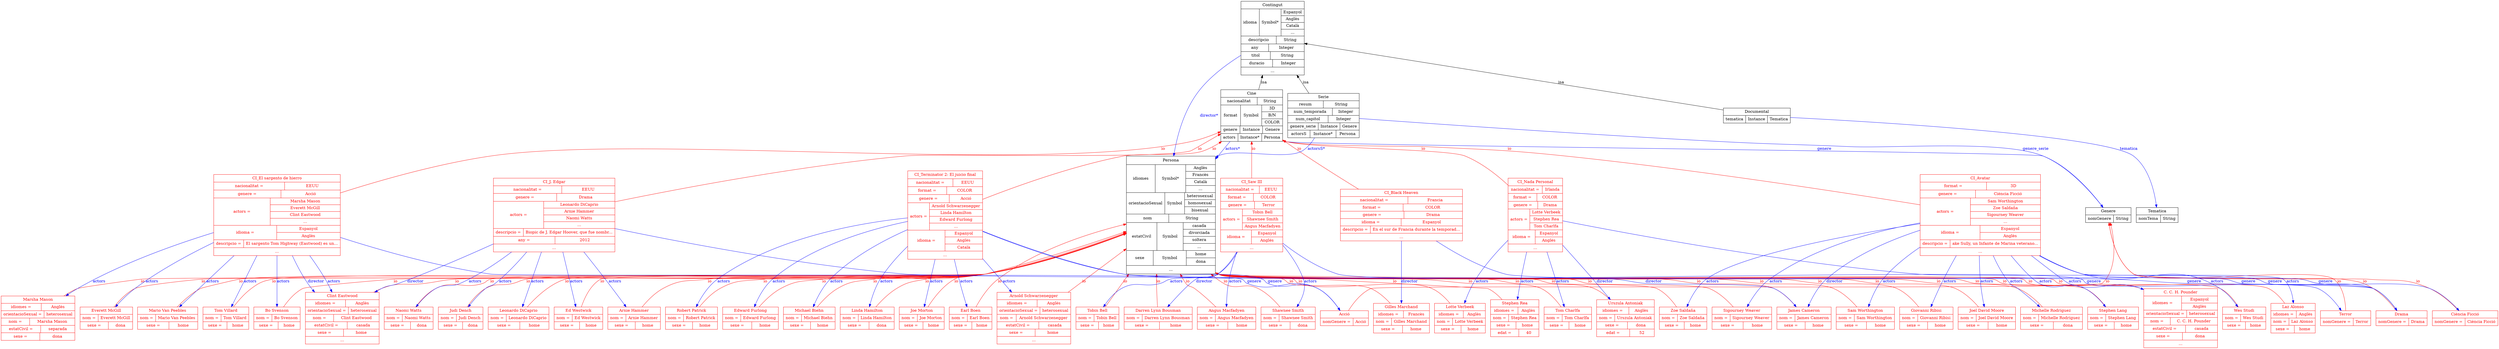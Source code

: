 digraph TVornoTV {
	node [label="\N"];
	graph [bb="0,0,8560,1236"];
	Persona [label="{Persona|{idiomes|Symbol*|{Anglès|Francès|Català|...}}|{orientacioSexual|Symbol|{heterosexual|homosexual|bisexual}}|{nom|String\
}|{estatCivil|Symbol|{casada|divorciada|soltera|...}}|{sexe|Symbol|{home|dona}}|{...}}", shape=record, color="0.0,0.0,0.0", fontcolor="0.0,0.0,0.0", pos="4004,473", rects="3851.5,655,4156.5,681 3851.5,551,3950.5,655 3950.5,551,4055.5,655 4055.5,629,4156.5,655 4055.5,603,4156.5,629 4055.5,577,4156.5,\
603 4055.5,551,4156.5,577 3851.5,473,3982.5,551 3982.5,473,4049.5,551 4049.5,525,4156.5,551 4049.5,499,4156.5,525 4049.5,473,4156.5\
,499 3851.5,447,3997.5,473 3997.5,447,4156.5,473 3851.5,343,3955.5,447 3955.5,343,4046.5,447 4046.5,421,4156.5,447 4046.5,395\
,4156.5,421 4046.5,369,4156.5,395 4046.5,343,4156.5,369 3851.5,291,3943.5,343 3943.5,291,4055.5,343 4055.5,317,4156.5,343 4055.5\
,291,4156.5,317 3851.5,265,4156.5,291", width="4.2222", height="5.7917"];
	TVornoTV_Class39 [label="{Michelle Rodríguez|{nom =|{Michelle Rodríguez}}|{sexe =|{dona}}}", shape=record, color="0.0,1.0,1.0", fontcolor="0.0,1.0,1.0", pos="7030,105", rects="6925.5,118,7134.5,144 6925.5,92,6988.5,118 6988.5,92,7134.5,118 6925.5,66,7036.5,92 7036.5,66,7134.5,92", width="2.8889", height="1.0972"];
	TVornoTV_Class38 [label="{Stephen Lang|{nom =|{Stephen Lang}}|{sexe =|{home}}}", shape=record, color="0.0,1.0,1.0", fontcolor="0.0,1.0,1.0", pos="7240,105", rects="7152,118,7328,144 7152,92,7215,118 7215,92,7328,118 7152,66,7244,92 7244,66,7328,92", width="2.4444", height="1.0972"];
	Cine [label="{Cine|{nacionalitat|String}|{format|Symbol|{3D|B/N|COLOR}}|{genere|Instance|{Genere}}|{actors|Instance*|{Persona}}}", shape=record, color="0.0,0.0,0.0", fontcolor="0.0,0.0,0.0", pos="4280,828", rects="4173.5,893,4386.5,919 4173.5,867,4299.5,893 4299.5,867,4386.5,893 4173.5,789,4241.5,867 4241.5,789,4314.5,867 4314.5,841,4386.5,\
867 4314.5,815,4386.5,841 4314.5,789,4386.5,815 4173.5,763,4239.5,789 4239.5,763,4316.5,789 4316.5,763,4386.5,789 4173.5,737,4232.5\
,763 4232.5,737,4315.5,763 4315.5,737,4386.5,763", width="2.9444", height="2.5417"];
	Contingut [label="{Contingut|{idioma|Symbol*|{Espanyol|Anglès|Català|...}}|{descripcio|String}|{any|Integer}|{titol|String}|{duracio|Integer}|{...\
}}", shape=record, color="0.0,0.0,0.0", fontcolor="0.0,0.0,0.0", pos="4403,1105", rects="4296,1209,4510,1235 4296,1105,4358,1209 4358,1105,4432,1209 4432,1183,4510,1209 4432,1157,4510,1183 4432,1131,4510,1157 4432,1105\
,4510,1131 4296,1079,4415,1105 4415,1079,4510,1105 4296,1053,4390,1079 4390,1053,4510,1079 4296,1027,4395,1053 4395,1027,4510,1053\
 4296,1001,4403,1027 4403,1001,4510,1027 4296,975,4510,1001", width="2.9722", height="3.625"];
	Genere [label="{Genere|{nomGenere|String}}", shape=record, color="0.0,0.0,0.0", fontcolor="0.0,0.0,0.0", pos="7160,473", rects="7081.5,473,7238.5,499 7081.5,447,7179.5,473 7179.5,447,7238.5,473", width="2.1667", height="0.73611"];
	Serie [label="{Serie|{resum|String}|{num_temporada|Integer}|{num_capitol|Integer}|{genere_serie|Instance|{Genere}}|{actorsS|Instance*|{Persona\
}}}", shape=record, color="0.0,0.0,0.0", fontcolor="0.0,0.0,0.0", pos="4528,828", rects="4404,880,4652,906 4404,854,4528,880 4528,854,4652,880 4404,828,4559,854 4559,828,4652,854 4404,802,4544,828 4544,802,4652,828 4404\
,776,4509,802 4509,776,4584,802 4584,776,4652,802 4404,750,4480,776 4480,750,4572,776 4572,750,4652,776", width="3.4444", height="2.1806"];
	TVornoTV_Class36 [label="{Zoe Saldaña|{nom =|{Zoe Saldaña}}|{sexe =|{home}}}", shape=record, color="0.0,1.0,1.0", fontcolor="0.0,1.0,1.0", pos="5764,105", rects="5681.5,118,5846.5,144 5681.5,92,5744.5,118 5744.5,92,5846.5,118 5681.5,66,5768.5,92 5768.5,66,5846.5,92", width="2.2778", height="1.0972"];
	TVornoTV_Class37 [label="{Sigourney Weaver|{nom =|{Sigourney Weaver}}|{sexe =|{home}}}", shape=record, color="0.0,1.0,1.0", fontcolor="0.0,1.0,1.0", pos="5967,105", rects="5863.5,118,6070.5,144 5863.5,92,5926.5,118 5926.5,92,6070.5,118 5863.5,66,5971.5,92 5971.5,66,6070.5,92", width="2.8611", height="1.0972"];
	TVornoTV_Class35 [label="{Sam Worthington|{nom =|{Sam Worthington}}|{sexe =|{home}}}", shape=record, color="0.0,1.0,1.0", fontcolor="0.0,1.0,1.0", pos="6393,105", rects="6292,118,6494,144 6292,92,6355,118 6355,92,6494,118 6292,66,6397,92 6397,66,6494,92", width="2.8056", height="1.0972"];
	TVornoTV_Class32 [label="{CI_Avatar|{format =|{3D}}|{genere =|{Ciència Ficció}}|{actors =|{Sam Worthington|Zoe Saldaña|Sigourney Weaver|...}}|{idioma \
=|{Espanyol|Anglès}}|{descripcio =|{ake Sully, un Infante de Marina veterano...}}|{...}}", shape=record, color="0.0,1.0,1.0", fontcolor="0.0,1.0,1.0", pos="6716,473", rects="6509.5,590,6922.5,616 6509.5,564,6736.5,590 6736.5,564,6922.5,590 6509.5,538,6702.5,564 6702.5,538,6922.5,564 6509.5,434,6681.5,\
538 6681.5,512,6922.5,538 6681.5,486,6922.5,512 6681.5,460,6922.5,486 6681.5,434,6922.5,460 6509.5,382,6715.5,434 6715.5,408,6922.5\
,434 6715.5,382,6922.5,408 6509.5,356,6609.5,382 6609.5,356,6922.5,382 6509.5,330,6922.5,356", width="5.7222", height="3.9861"];
	TVornoTV_Class33 [label="{Ciència Ficció|{nomGenere =|{Ciència Ficció}}}", shape=record, color="0.0,1.0,1.0", fontcolor="0.0,1.0,1.0", pos="8450,105", rects="8339.5,105,8560.5,131 8339.5,79,8453.5,105 8453.5,79,8560.5,105", width="3.0556", height="0.73611"];
	TVornoTV_Class40 [label="{Giovanni Ribisi|{nom =|{Giovanni Ribisi}}|{sexe =|{home}}}", shape=record, color="0.0,1.0,1.0", fontcolor="0.0,1.0,1.0", pos="6603,105", rects="6512,118,6694,144 6512,92,6575,118 6575,92,6694,118 6512,66,6607,92 6607,66,6694,92", width="2.5278", height="1.0972"];
	TVornoTV_Class41 [label="{Joel David Moore|{nom =|{Joel David Moore}}|{sexe =|{home}}}", shape=record, color="0.0,1.0,1.0", fontcolor="0.0,1.0,1.0", pos="6810,105", rects="6712,118,6908,144 6712,92,6775,118 6775,92,6908,118 6712,66,6814,92 6814,66,6908,92", width="2.7222", height="1.0972"];
	TVornoTV_Class42 [label="{C. C. H. Pounder|{idiomes =|{Espanyol|Anglès}}|{orientacioSexual =|{heterosexual}}|{nom =|{C. C. H. Pounder}}|{estatCivil =|{casada\
}}|{sexe =|{dona}}|{...}}", shape=record, color="0.0,1.0,1.0", fontcolor="0.0,1.0,1.0", pos="7473,105", rects="7345.5,183,7600.5,209 7345.5,131,7476.5,183 7476.5,157,7600.5,183 7476.5,131,7600.5,157 7345.5,105,7493.5,131 7493.5,105,7600.5,\
131 7345.5,79,7438.5,105 7438.5,79,7600.5,105 7345.5,53,7490.5,79 7490.5,53,7600.5,79 7345.5,27,7479.5,53 7479.5,27,7600.5,53 7345.5\
,1,7600.5,27", width="3.5278", height="2.9028"];
	TVornoTV_Class43 [label="{Wes Studi|{nom =|{Wes Studi}}|{sexe =|{home}}}", shape=record, color="0.0,1.0,1.0", fontcolor="0.0,1.0,1.0", pos="7692,105", rects="7617.5,118,7766.5,144 7617.5,92,7680.5,118 7680.5,92,7766.5,118 7617.5,66,7696.5,92 7696.5,66,7766.5,92", width="2.0556", height="1.0972"];
	TVornoTV_Class44 [label="{Laz Alonso|{idiomes =|{Anglès}}|{nom =|{Laz Alonso}}|{sexe =|{home}}}", shape=record, color="0.0,1.0,1.0", fontcolor="0.0,1.0,1.0", pos="7861,105", rects="7783.5,131,7938.5,157 7783.5,105,7872.5,131 7872.5,105,7938.5,131 7783.5,79,7846.5,105 7846.5,79,7938.5,105 7783.5,53,7865.5,79 \
7865.5,53,7938.5,79", width="2.1389", height="1.4583"];
	TVornoTV_Class18 [label="{James Cameron|{nom =|{James Cameron}}|{sexe =|{home}}}", shape=record, color="0.0,1.0,1.0", fontcolor="0.0,1.0,1.0", pos="6181,105", rects="6087.5,118,6274.5,144 6087.5,92,6150.5,118 6150.5,92,6274.5,118 6087.5,66,6185.5,92 6185.5,66,6274.5,92", width="2.5833", height="1.0972"];
	TVornoTV_Class30 [label="{Shawnee Smith|{nom =|{Shawnee Smith}}|{sexe =|{dona}}}", shape=record, color="0.0,1.0,1.0", fontcolor="0.0,1.0,1.0", pos="4408,105", rects="4313.5,118,4502.5,144 4313.5,92,4376.5,118 4376.5,92,4502.5,118 4313.5,66,4414.5,92 4414.5,66,4502.5,92", width="2.6111", height="1.0972"];
	TVornoTV_Class31 [label="{Angus Macfadyen|{nom =|{Angus Macfadyen}}|{sexe =|{home}}}", shape=record, color="0.0,1.0,1.0", fontcolor="0.0,1.0,1.0", pos="4196,105", rects="4096,118,4296,144 4096,92,4159,118 4159,92,4296,118 4096,66,4200,92 4200,66,4296,92", width="2.7778", height="1.0972"];
	TVornoTV_Class49 [label="{Bo Svenson|{nom =|{Bo Svenson}}|{sexe =|{home}}}", shape=record, color="0.0,1.0,1.0", fontcolor="0.0,1.0,1.0", pos="940,105", rects="859.5,118,1020.5,144 859.5,92,922.5,118 922.5,92,1020.5,118 859.5,66,944.5,92 944.5,66,1020.5,92", width="2.2222", height="1.0972"];
	TVornoTV_Class4 [label="{CI_Nada Personal|{nacionalitat =|{Irlanda}}|{format =|{COLOR}}|{genere =|{Drama}}|{actors =|{Lotte Verbeek|Stephen Rea|Tom Charlfa\
}}|{idioma =|{Espanyol|Anglès}}|{...}}", shape=record, color="0.0,1.0,1.0", fontcolor="0.0,1.0,1.0", pos="5277,473", rects="5182.5,577,5371.5,603 5182.5,551,5301.5,577 5301.5,551,5371.5,577 5182.5,525,5283.5,551 5283.5,525,5371.5,551 5182.5,499,5285.5,\
525 5285.5,499,5371.5,525 5182.5,421,5257.5,499 5257.5,473,5371.5,499 5257.5,447,5371.5,473 5257.5,421,5371.5,447 5182.5,369,5276.5\
,421 5276.5,395,5371.5,421 5276.5,369,5371.5,395 5182.5,343,5371.5,369", width="2.6111", height="3.625"];
	TVornoTV_Class5 [label="{Drama|{nomGenere =|{Drama}}}", shape=record, color="0.0,1.0,1.0", fontcolor="0.0,1.0,1.0", pos="8234,105", rects="8145.5,105,8322.5,131 8145.5,79,8259.5,105 8259.5,79,8322.5,105", width="2.4444", height="0.73611"];
	TVornoTV_Class11 [label="{Lotte Verbeek|{idiomes =|{Anglès}}|{nom =|{Lotte Verbeek}}|{sexe =|{home}}}", shape=record, color="0.0,1.0,1.0", fontcolor="0.0,1.0,1.0", pos="4998,105", rects="4909.5,131,5086.5,157 4909.5,105,5009.5,131 5009.5,105,5086.5,131 4909.5,79,4972.5,105 4972.5,79,5086.5,105 4909.5,53,5002.5,79 \
5002.5,53,5086.5,79", width="2.4444", height="1.4583"];
	TVornoTV_Class10 [label="{Stephen Rea|{idiomes =|{Anglès}}|{nom =|{Stephen Rea}}|{sexe =|{home}}|{edat =|{40}}}", shape=record, color="0.0,1.0,1.0", fontcolor="0.0,1.0,1.0", pos="5187,105", rects="5103.5,144,5270.5,170 5103.5,118,5198.5,144 5198.5,118,5270.5,144 5103.5,92,5166.5,118 5166.5,92,5270.5,118 5103.5,66,5191.5,92 \
5191.5,66,5270.5,92 5103.5,40,5201.5,66 5201.5,40,5270.5,66", width="2.3056", height="1.8194"];
	TVornoTV_Class12 [label="{Tom Charlfa|{nom =|{Tom Charlfa}}|{sexe =|{home}}}", shape=record, color="0.0,1.0,1.0", fontcolor="0.0,1.0,1.0", pos="5368,105", rects="5287.5,118,5448.5,144 5287.5,92,5350.5,118 5350.5,92,5448.5,118 5287.5,66,5372.5,92 5372.5,66,5448.5,92", width="2.2222", height="1.0972"];
	TVornoTV_Class6 [label="{Urszula Antoniak|{idiomes =|{Anglès}}|{nom =|{Urszula Antoniak}}|{sexe =|{dona}}|{edat =|{52}}}", shape=record, color="0.0,1.0,1.0", fontcolor="0.0,1.0,1.0", pos="5565,105", rects="5465.5,144,5664.5,170 5465.5,118,5576.5,144 5576.5,118,5664.5,144 5465.5,92,5528.5,118 5528.5,92,5664.5,118 5465.5,66,5571.5,92 \
5571.5,66,5664.5,92 5465.5,40,5579.5,66 5579.5,40,5664.5,66", width="2.75", height="1.8194"];
	TVornoTV_Class45 [label="{CI_El sargento de hierro|{nacionalitat =|{EEUU}}|{genere =|{Acció}}|{actors =|{Marsha Mason|Everett McGill|Clint Eastwood|...}\
}|{idioma =|{Espanyol|Anglès}}|{descripcio =|{El sargento Tom Highway (Eastwood) es un...}}|{...}}", shape=record, color="0.0,1.0,1.0", fontcolor="0.0,1.0,1.0", pos="940,473", rects="725,590,1155,616 725,564,969,590 969,564,1155,590 725,538,954,564 954,538,1155,564 725,434,917,538 917,512,1155,538 917,486,1155\
,512 917,460,1155,486 917,434,1155,460 725,382,940,434 940,408,1155,434 940,382,1155,408 725,356,825,382 825,356,1155,382 725,330\
,1155,356", width="5.9722", height="3.9861"];
	TVornoTV_Class17 [label="{Acció|{nomGenere =|{Acció}}}", shape=record, color="0.0,1.0,1.0", fontcolor="0.0,1.0,1.0", pos="4603,105", rects="4520,105,4686,131 4520,79,4634,105 4634,79,4686,105", width="2.3056", height="0.73611"];
	TVornoTV_Class47 [label="{Marsha Mason|{idiomes =|{Anglès}}|{orientacioSexual =|{heterosexual}}|{nom =|{Marsha Mason}}|{estatCivil =|{separada}}|{sexe =\
|{dona}}}", shape=record, color="0.0,1.0,1.0", fontcolor="0.0,1.0,1.0", pos="127,105", rects="-0.5,157,254.5,183 -0.5,131,138.5,157 138.5,131,254.5,157 -0.5,105,147.5,131 147.5,105,254.5,131 -0.5,79,100.5,105 100.5,79,254.5\
,105 -0.5,53,136.5,79 136.5,53,254.5,79 -0.5,27,133.5,53 133.5,27,254.5,53", width="3.5278", height="2.1806"];
	TVornoTV_Class48 [label="{Everett McGill|{nom =|{Everett McGill}}|{sexe =|{dona}}}", shape=record, color="0.0,1.0,1.0", fontcolor="0.0,1.0,1.0", pos="360,105", rects="271.5,118,448.5,144 271.5,92,334.5,118 334.5,92,448.5,118 271.5,66,366.5,92 366.5,66,448.5,92", width="2.4444", height="1.0972"];
	TVornoTV_Class46 [label="{Clint Eastwood|{idiomes =|{Anglès}}|{orientacioSexual =|{heterosexual}}|{nom =|{Clint Eastwood}}|{estatCivil =|{casada}}|{sexe\
 =|{home}}|{...}}", shape=record, color="0.0,1.0,1.0", fontcolor="0.0,1.0,1.0", pos="1165,105", rects="1037.5,170,1292.5,196 1037.5,144,1176.5,170 1176.5,144,1292.5,170 1037.5,118,1185.5,144 1185.5,118,1292.5,144 1037.5,92,1135.5,118\
 1135.5,92,1292.5,118 1037.5,66,1182.5,92 1182.5,66,1292.5,92 1037.5,40,1169.5,66 1169.5,40,1292.5,66 1037.5,14,1292.5,40", width="3.5278", height="2.5417"];
	TVornoTV_Class50 [label="{Mario Van Peebles|{nom =|{Mario Van Peebles}}|{sexe =|{home}}}", shape=record, color="0.0,1.0,1.0", fontcolor="0.0,1.0,1.0", pos="568,105", rects="465.5,118,670.5,144 465.5,92,528.5,118 528.5,92,670.5,118 465.5,66,572.5,92 572.5,66,670.5,92", width="2.8333", height="1.0972"];
	TVornoTV_Class51 [label="{Tom Villard|{nom =|{Tom Villard}}|{sexe =|{home}}}", shape=record, color="0.0,1.0,1.0", fontcolor="0.0,1.0,1.0", pos="765,105", rects="687.5,118,842.5,144 687.5,92,750.5,118 750.5,92,842.5,118 687.5,66,769.5,92 769.5,66,842.5,92", width="2.1389", height="1.0972"];
	Documental [label="{Documental|{tematica|Instance|{Tematica}}}", shape=record, color="0.0,0.0,0.0", fontcolor="0.0,0.0,0.0", pos="6058,828", rects="5943.5,828,6172.5,854 5943.5,802,6020.5,828 6020.5,802,6095.5,828 6095.5,802,6172.5,828", width="3.1667", height="0.73611"];
	Tematica [label="{Tematica|{nomTema|String}}", shape=record, color="0.0,0.0,0.0", fontcolor="0.0,0.0,0.0", pos="7327,473", rects="7256,473,7398,499 7256,447,7339,473 7339,447,7398,473", width="1.9722", height="0.73611"];
	TVornoTV_Class26 [label="{CI_Saw III|{nacionalitat =|{EEUU}}|{format =|{COLOR}}|{genere =|{Terror}}|{actors =|{Tobin Bell|Shawnee Smith|Angus Macfadyen}}\
|{idioma =|{Espanyol|Anglès}}|{...}}", shape=record, color="0.0,1.0,1.0", fontcolor="0.0,1.0,1.0", pos="4280,473", rects="4174,577,4386,603 4174,551,4309,577 4309,551,4386,577 4174,525,4286,551 4286,525,4386,551 4174,499,4291,525 4291,499,4386,525 4174\
,421,4249,499 4249,473,4386,499 4249,447,4386,473 4249,421,4386,447 4174,369,4280,421 4280,395,4386,421 4280,369,4386,395 4174\
,343,4386,369", width="2.9444", height="3.625"];
	TVornoTV_Class27 [label="{Terror|{nomGenere =|{Terror}}}", shape=record, color="0.0,1.0,1.0", fontcolor="0.0,1.0,1.0", pos="8042,105", rects="7956,105,8128,131 7956,79,8070,105 8070,79,8128,105", width="2.3889", height="0.73611"];
	TVornoTV_Class29 [label="{Tobin Bell|{nom =|{Tobin Bell}}|{sexe =|{home}}}", shape=record, color="0.0,1.0,1.0", fontcolor="0.0,1.0,1.0", pos="3753,105", rects="3680,118,3826,144 3680,92,3743,118 3743,92,3826,118 3680,66,3757,92 3757,66,3826,92", width="2.0278", height="1.0972"];
	TVornoTV_Class28 [label="{Darren Lynn Bousman|{nom =|{Darren Lynn Bousman}}|{sexe =|{home}}}", shape=record, color="0.0,1.0,1.0", fontcolor="0.0,1.0,1.0", pos="3961,105", rects="3844,118,4078,144 3844,92,3907,118 3907,92,4078,118 3844,66,3965,92 3965,66,4078,92", width="3.25", height="1.0972"];
	TVornoTV_Class25 [label="{Michael Biehn|{nom =|{Michael Biehn}}|{sexe =|{home}}}", shape=record, color="0.0,1.0,1.0", fontcolor="0.0,1.0,1.0", pos="2764,105", rects="2676,118,2852,144 2676,92,2739,118 2739,92,2852,118 2676,66,2768,92 2768,66,2852,92", width="2.4444", height="1.0972"];
	TVornoTV_Class24 [label="{Joe Morton|{nom =|{Joe Morton}}|{sexe =|{home}}}", shape=record, color="0.0,1.0,1.0", fontcolor="0.0,1.0,1.0", pos="3149,105", rects="3071.5,118,3226.5,144 3071.5,92,3134.5,118 3134.5,92,3226.5,118 3071.5,66,3153.5,92 3153.5,66,3226.5,92", width="2.1389", height="1.0972"];
	TVornoTV_Class23 [label="{Earl Boen|{nom =|{Earl Boen}}|{sexe =|{home}}}", shape=record, color="0.0,1.0,1.0", fontcolor="0.0,1.0,1.0", pos="3317,105", rects="3244,118,3390,144 3244,92,3307,118 3307,92,3390,118 3244,66,3321,92 3321,66,3390,92", width="2.0278", height="1.0972"];
	TVornoTV_Class22 [label="{Robert Patrick|{nom =|{Robert Patrick}}|{sexe =|{home}}}", shape=record, color="0.0,1.0,1.0", fontcolor="0.0,1.0,1.0", pos="2364,105", rects="2275.5,118,2452.5,144 2275.5,92,2338.5,118 2338.5,92,2452.5,118 2275.5,66,2368.5,92 2368.5,66,2452.5,92", width="2.4444", height="1.0972"];
	TVornoTV_Class21 [label="{Edward Furlong|{nom =|{Edward Furlong}}|{sexe =|{home}}}", shape=record, color="0.0,1.0,1.0", fontcolor="0.0,1.0,1.0", pos="2564,105", rects="2470,118,2658,144 2470,92,2533,118 2533,92,2658,118 2470,66,2568,92 2568,66,2658,92", width="2.6111", height="1.0972"];
	TVornoTV_Class20 [label="{Linda Hamilton|{nom =|{Linda Hamilton}}|{sexe =|{dona}}}", shape=record, color="0.0,1.0,1.0", fontcolor="0.0,1.0,1.0", pos="2962,105", rects="2870,118,3054,144 2870,92,2933,118 2933,92,3054,118 2870,66,2969,92 2969,66,3054,92", width="2.5556", height="1.0972"];
	TVornoTV_Class55 [label="{Leonardo DiCaprio|{nom =|{Leonardo DiCaprio}}|{sexe =|{home}}}", shape=record, color="0.0,1.0,1.0", fontcolor="0.0,1.0,1.0", pos="1772,105", rects="1668,118,1876,144 1668,92,1731,118 1731,92,1876,118 1668,66,1776,92 1776,66,1876,92", width="2.8889", height="1.0972"];
	TVornoTV_Class52 [label="{CI_J. Edgar|{nacionalitat =|{EEUU}}|{genere =|{Drama}}|{actors =|{Leonardo DiCaprio|Arnie Hammer|Naomi Watts|...}}|{descripcio \
=|{Biopic de J. Edgar Hoover, que fue nombr...}}|{any =|{2012}}|{...}}", shape=record, color="0.0,1.0,1.0", fontcolor="0.0,1.0,1.0", pos="1887,473", rects="1681.5,577,2092.5,603 1681.5,551,1915.5,577 1915.5,551,2092.5,577 1681.5,525,1895.5,551 1895.5,525,2092.5,551 1681.5,421,1851.5,\
525 1851.5,499,2092.5,525 1851.5,473,2092.5,499 1851.5,447,2092.5,473 1851.5,421,2092.5,447 1681.5,395,1781.5,421 1781.5,395,2092.5\
,421 1681.5,369,1889.5,395 1889.5,369,2092.5,395 1681.5,343,2092.5,369", width="5.6944", height="3.625"];
	TVornoTV_Class56 [label="{Arnie Hammer|{nom =|{Arnie Hammer}}|{sexe =|{home}}}", shape=record, color="0.0,1.0,1.0", fontcolor="0.0,1.0,1.0", pos="2169,105", rects="2079.5,118,2258.5,144 2079.5,92,2142.5,118 2142.5,92,2258.5,118 2079.5,66,2173.5,92 2173.5,66,2258.5,92", width="2.4722", height="1.0972"];
	TVornoTV_Class57 [label="{Naomi Watts|{nom =|{Naomi Watts}}|{sexe =|{dona}}}", shape=record, color="0.0,1.0,1.0", fontcolor="0.0,1.0,1.0", pos="1394,105", rects="1309.5,118,1478.5,144 1309.5,92,1372.5,118 1372.5,92,1478.5,118 1309.5,66,1400.5,92 1400.5,66,1478.5,92", width="2.3333", height="1.0972"];
	TVornoTV_Class58 [label="{Judi Dench|{nom =|{Judi Dench}}|{sexe =|{dona}}}", shape=record, color="0.0,1.0,1.0", fontcolor="0.0,1.0,1.0", pos="1573,105", rects="1496,118,1650,144 1496,92,1559,118 1559,92,1650,118 1496,66,1580,92 1580,66,1650,92", width="2.1389", height="1.0972"];
	TVornoTV_Class59 [label="{Ed Westwick|{nom =|{Ed Westwick}}|{sexe =|{home}}}", shape=record, color="0.0,1.0,1.0", fontcolor="0.0,1.0,1.0", pos="1978,105", rects="1894,118,2062,144 1894,92,1957,118 1957,92,2062,118 1894,66,1982,92 1982,66,2062,92", width="2.3333", height="1.0972"];
	TVornoTV_Class13 [label="{CI_Black Heaven|{nacionalitat =|{Francia}}|{format =|{COLOR}}|{genere =|{Drama}}|{idioma =|{Espanyol}}|{descripcio =|{En el sur\
 de Francia durante la temporad...}}|{...}}", shape=record, color="0.0,1.0,1.0", fontcolor="0.0,1.0,1.0", pos="4798,473", rects="4592,538,5004,564 4592,512,4822,538 4822,512,5004,538 4592,486,4804,512 4804,486,5004,512 4592,460,4807,486 4807,460,5004,486 4592\
,434,4798,460 4798,434,5004,460 4592,408,4692,434 4692,408,5004,434 4592,382,5004,408", width="5.7222", height="2.5417"];
	TVornoTV_Class15 [label="{Gilles Marchand|{idiomes =|{Francès}}|{nom =|{Gilles Marchand}}|{sexe =|{home}}}", shape=record, color="0.0,1.0,1.0", fontcolor="0.0,1.0,1.0", pos="4798,105", rects="4703.5,131,4892.5,157 4703.5,105,4805.5,131 4805.5,105,4892.5,131 4703.5,79,4766.5,105 4766.5,79,4892.5,105 4703.5,53,4802.5,79 \
4802.5,53,4892.5,79", width="2.6111", height="1.4583"];
	TVornoTV_Class16 [label="{CI_Terminator 2: El juicio final|{nacionalitat =|{EEUU}}|{format =|{COLOR}}|{genere =|{Acció}}|{actors =|{Arnold Schwarzenegger\
|Linda Hamilton|Edward Furlong|...}}|{idioma =|{Espanyol|Anglès|Català}}|{...}}", shape=record, color="0.0,1.0,1.0", fontcolor="0.0,1.0,1.0", pos="3232,473", rects="3103.5,603,3360.5,629 3103.5,577,3260.5,603 3260.5,577,3360.5,603 3103.5,551,3238.5,577 3238.5,551,3360.5,577 3103.5,525,3246.5,\
551 3246.5,525,3360.5,551 3103.5,421,3178.5,525 3178.5,499,3360.5,525 3178.5,473,3360.5,499 3178.5,447,3360.5,473 3178.5,421,3360.5\
,447 3103.5,343,3231.5,421 3231.5,395,3360.5,421 3231.5,369,3360.5,395 3231.5,343,3360.5,369 3103.5,317,3360.5,343", width="3.5556", height="4.3472"];
	TVornoTV_Class19 [label="{Arnold Schwarzenegger|{idiomes =|{Anglès}}|{orientacioSexual =|{heterosexual}}|{nom =|{Arnold Schwarzenegger}}|{estatCivil =|{\
casada}}|{sexe =|{home}}|{...}}", shape=record, color="0.0,1.0,1.0", fontcolor="0.0,1.0,1.0", pos="3535,105", rects="3407.5,170,3662.5,196 3407.5,144,3546.5,170 3546.5,144,3662.5,170 3407.5,118,3555.5,144 3555.5,118,3662.5,144 3407.5,92,3475.5,118\
 3475.5,92,3662.5,118 3407.5,66,3552.5,92 3552.5,66,3662.5,92 3407.5,40,3539.5,66 3539.5,40,3662.5,66 3407.5,14,3662.5,40", width="3.5278", height="2.5417"];
	Persona -> TVornoTV_Class39 [dir=back, label=io, color="0.0,1.0,1.0", fontcolor="0.0,1.0,1.0", pos="s,4156.8,268.34 4166.7,265.78 4339.8,236.13 6430.4,252.13 6493,246 6535.8,241.82 6545.3,233.19 6588,228 6660.7,219.17 6849.6,238.63\
 6917,210 6950,195.97 6979.4,167.86 7000,144.25", lp="6594.5,237"];
	Persona -> TVornoTV_Class38 [dir=back, label=io, color="0.0,1.0,1.0", fontcolor="0.0,1.0,1.0", pos="s,4156.8,268.34 4166.5,265.78 4345.1,234.59 6586,259.23 6652,246 6672.7,241.85 6675.4,232.49 6696,228 6744.6,217.43 7097.9,230.84\
 7143,210 7173.3,196.01 7198.5,167.73 7215.7,144.05", lp="6702.5,237"];
	Contingut -> Cine [dir=back, label=isa, color="0.0,0.0,0.0", fontcolor="0.0,0.0,0.0", pos="s,4345.1,974.61 4341,965.42 4334.1,949.79 4327.2,934.19 4320.6,919.39", lp="4343.5,947"];
	Cine -> Genere [label=genere, color="0.6666667,1.0,1.0", fontcolor="0.6666667,1.0,1.0", style=filled, pos="e,7141.7,499.19 4386.8,739.28 4389.5,738.1 4392.2,737 4395,736 4403.3,733 6922.8,685.27 6931,682 7021.2,645.9 7098.1,556.76 7135.6\
,507.35", lp="6133.5,709"];
	Cine -> Persona [label="actors*", color="0.6666667,1.0,1.0", fontcolor="0.6666667,1.0,1.0", style=filled, pos="e,4156.7,671.33 4208.1,737 4193.8,718.81 4178.9,699.82 4165,682 4164.3,681.12 4163.6,680.24 4162.9,679.35", lp="4215,709"];
	Contingut -> Serie [dir=back, label=isa, color="0.0,0.0,0.0", fontcolor="0.0,0.0,0.0", pos="s,4461.8,974.61 4466.1,965.26 4475.2,944.91 4484.4,924.6 4492.8,906.07", lp="4485.5,947"];
	Serie -> Genere [label=genere_serie, color="0.6666667,1.0,1.0", fontcolor="0.6666667,1.0,1.0", style=filled, pos="e,7141.3,499.26 4652.2,819.41 4897.4,802.56 5460.9,764.35 5935,736 6045.6,729.38 6828.8,724.85 6931,682 7020.4,644.52 7097.3,556.35\
 7135.1,507.35", lp="6861.5,709"];
	Serie -> Persona [label="actorsS*", color="0.6666667,1.0,1.0", fontcolor="0.6666667,1.0,1.0", style=filled, pos="e,4156.6,677.27 4498.7,749.67 4487.6,730.31 4473,711.76 4454,700 4401.7,667.65 4237.5,708.21 4166.1,681.5", lp="4504.5,709"];
	Persona -> TVornoTV_Class36 [dir=back, label=io, color="0.0,1.0,1.0", fontcolor="0.0,1.0,1.0", pos="s,4156.5,268.54 4166.1,265.45 4285.4,237.96 5203,255.74 5261,246 5286.4,241.74 5290.7,232.69 5316,228 5394.1,213.52 5601.6,244.8\
 5673,210 5702.1,195.84 5725.6,167.73 5741.5,144.16", lp="5322.5,237"];
	Contingut -> Persona [label="director*", color="0.6666667,1.0,1.0", fontcolor="0.6666667,1.0,1.0", style=filled, pos="e,4009.5,681.19 4295.8,1059.3 4232.9,1027.9 4155.8,980.88 4104,920 4050.2,856.86 4023.7,770.98 4011.1,691.37", lp="4134.5,828"];
	Persona -> TVornoTV_Class37 [dir=back, label=io, color="0.0,1.0,1.0", fontcolor="0.0,1.0,1.0", pos="s,4156.5,268.54 4166.3,265.35 4294.6,235.17 5317.4,256.61 5382,246 5407.8,241.76 5412.3,232.6 5438,228 5529.3,211.66 5769.5,245.96\
 5855,210 5888,196.1 5917.3,167.82 5937.6,144.11", lp="5444.5,237"];
	Persona -> TVornoTV_Class35 [dir=back, label=io, color="0.0,1.0,1.0", fontcolor="0.0,1.0,1.0", pos="s,4156.5,268.52 4166.2,266.13 4310.6,243.18 5833,249.41 5879,246 5937.2,241.69 5951,233.92 6009,228 6069.7,221.81 6227.1,234.54 \
6283,210 6315.4,195.77 6344,167.67 6363.9,144.12", lp="6015.5,237"];
	Cine -> TVornoTV_Class32 [dir=back, label=io, color="0.0,1.0,1.0", fontcolor="0.0,1.0,1.0", pos="s,4386.8,739.34 4396.6,736.51 4479.1,717.53 4828.6,720.8 4880,718 5102.5,705.87 5158.6,707.24 5380,682 5781.6,636.21 6247.4,557.46\
 6509.3,510.81", lp="5204.5,709"];
	TVornoTV_Class32 -> TVornoTV_Class33 [label=genere, color="0.6666667,1.0,1.0", fontcolor="0.6666667,1.0,1.0", style=filled, pos="e,8429.6,131.23 6920.3,329.84 6968.4,303 7020.8,278.77 7073,264 7160.4,239.27 7800.2,259.58 7890,246 7918.8,241.64 7924.3,232.72\
 7953,228 8036,214.36 8253.1,241.6 8331,210 8367.9,195.05 8401,163.57 8422.9,138.95", lp="7977.5,237"];
	TVornoTV_Class32 -> TVornoTV_Class35 [label=actors, color="0.6666667,1.0,1.0", fontcolor="0.6666667,1.0,1.0", style=filled, pos="e,6403.2,144.02 6524.8,329.86 6497.4,303.96 6471.4,275.68 6450,246 6430,218.21 6415.6,182.39 6406.3,153.8", lp="6471.5,237"];
	TVornoTV_Class32 -> TVornoTV_Class36 [label=actors, color="0.6666667,1.0,1.0", fontcolor="0.6666667,1.0,1.0", style=filled, pos="e,5774.3,144.24 6509.4,439.86 6283.3,400.15 5939,328.54 5836,246 5807,222.74 5788.5,184.66 5777.6,153.93", lp="5857.5,237"];
	TVornoTV_Class32 -> TVornoTV_Class37 [label=actors, color="0.6666667,1.0,1.0", fontcolor="0.6666667,1.0,1.0", style=filled, pos="e,5978.8,144.3 6509.4,444.67 6364.7,415.73 6174.4,358.31 6042,246 6013.6,221.89 5994.3,184.21 5982.4,153.87", lp="6063.5,237"];
	TVornoTV_Class32 -> TVornoTV_Class38 [label=actors, color="0.6666667,1.0,1.0", fontcolor="0.6666667,1.0,1.0", style=filled, pos="e,7215.1,144.16 6828.2,329.95 6868.6,280.18 6907.6,234.93 6921,228 7008.9,182.51 7054,253.32 7143,210 7169.4,197.14 7192.1,173.73\
 7208.9,152.26", lp="6942.5,237"];
	TVornoTV_Class32 -> TVornoTV_Class39 [label=actors, color="0.6666667,1.0,1.0", fontcolor="0.6666667,1.0,1.0", style=filled, pos="e,6998.1,144.14 6749.2,329.74 6764.5,291.61 6786.8,253.88 6819,228 6853.5,200.25 6877.4,229.87 6917,210 6945.2,195.87 6971.3,172.55\
 6991.3,151.48", lp="6840.5,237"];
	TVornoTV_Class32 -> TVornoTV_Class40 [label=actors, color="0.6666667,1.0,1.0", fontcolor="0.6666667,1.0,1.0", style=filled, pos="e,6600.6,144.19 6638.2,329.93 6626.4,302.75 6615.9,274.03 6609,246 6601.6,216.15 6600.1,181.69 6600.4,154.31", lp="6630.5,237"];
	TVornoTV_Class32 -> TVornoTV_Class41 [label=actors, color="0.6666667,1.0,1.0", fontcolor="0.6666667,1.0,1.0", style=filled, pos="e,6770,144.03 6701.3,329.89 6702,295.8 6706.2,260.04 6717,228 6726.5,199.88 6745.2,173.04 6763.4,151.65", lp="6738.5,237"];
	TVornoTV_Class32 -> TVornoTV_Class42 [label=actors, color="0.6666667,1.0,1.0", fontcolor="0.6666667,1.0,1.0", style=filled, pos="e,7345.3,206.64 6894.9,329.82 6961.7,276.43 7021.9,228.43 7023,228 7150.5,179.22 7203.5,255.18 7335.7,210.1", lp="7044.5,237"];
	TVornoTV_Class32 -> TVornoTV_Class43 [label=actors, color="0.6666667,1.0,1.0", fontcolor="0.6666667,1.0,1.0", style=filled, pos="e,7670.4,144.1 6922.6,329.79 6970,303.32 7021.7,279.25 7073,264 7152.5,240.36 7363.7,256.99 7446,246 7519.5,236.18 7546.1,249.39\
 7609,210 7631.7,195.8 7650.7,173.13 7664.9,152.49", lp="7592.5,237"];
	TVornoTV_Class32 -> TVornoTV_Class44 [label=actors, color="0.6666667,1.0,1.0", fontcolor="0.6666667,1.0,1.0", style=filled, pos="e,7863.4,157.12 6920.4,329.91 6968.4,303.07 7020.8,278.81 7073,264 7113.4,252.54 7795.4,272.46 7828,246 7851,227.29 7859.8,195.87\
 7862.6,167.43", lp="7864.5,237"];
	TVornoTV_Class32 -> TVornoTV_Class18 [label=director, color="0.6666667,1.0,1.0", fontcolor="0.6666667,1.0,1.0", style=filled, pos="e,6191.4,144.22 6509.5,408.46 6419.9,372.2 6319.3,319.23 6247,246 6221.8,220.51 6205,183.63 6194.7,153.98", lp="6274,237"];
	Genere -> TVornoTV_Class33 [dir=back, label=io, color="0.0,1.0,1.0", fontcolor="0.0,1.0,1.0", pos="s,7162.1,446.88 7163.3,436.78 7169.9,388.11 7189.5,303.19 7247,264 7287.2,236.61 8073.6,250.64 8122,246 8215.8,237.01 8246,250.72\
 8331,210 8370.3,191.19 8406.4,155.6 8428.3,131.11", lp="8291.5,237"];
	Persona -> TVornoTV_Class30 [dir=back, label=io, color="0.0,1.0,1.0", fontcolor="0.0,1.0,1.0", pos="s,4137.1,264.85 4144.5,258.09 4157.2,246.81 4170.7,236.6 4185,228 4231.2,200.19 4257,234.52 4305,210 4335,194.68 4361.5,167.24 4380\
,144.25", lp="4191.5,237"];
	Persona -> TVornoTV_Class31 [dir=back, label=io, color="0.0,1.0,1.0", fontcolor="0.0,1.0,1.0", pos="s,4034.9,264.71 4039.2,255.69 4044.1,245.99 4049.7,236.69 4056,228 4065.3,215.1 4074.3,219.6 4087,210 4113.1,190.3 4139.6,164.92\
 4159.9,144.06", lp="4062.5,237"];
	Persona -> TVornoTV_Class49 [dir=back, label=io, color="0.0,1.0,1.0", fontcolor="0.0,1.0,1.0", pos="s,3851.4,407.95 3842.1,404.24 3715.8,354.44 3534.6,291.28 3369,264 3135.9,225.61 1477.8,272.17 1243,246 1205.5,241.82 1197.2,234.57\
 1160,228 1102.1,217.76 1080.5,238.28 1029,210 1001.2,194.76 978.38,167.17 962.78,144.09", lp="1249.5,237"];
	Cine -> TVornoTV_Class4 [dir=back, label=io, color="0.0,1.0,1.0", fontcolor="0.0,1.0,1.0", pos="s,4386.5,739.7 4396.3,736.54 4494.8,710.13 4951.3,706.52 5013,682 5075.7,657.06 5135.6,612.08 5182.4,570.22", lp="4869.5,709"];
	TVornoTV_Class4 -> TVornoTV_Class5 [label=genere, color="0.6666667,1.0,1.0", fontcolor="0.6666667,1.0,1.0", style=filled, pos="e,8218.5,131.13 5371.6,451.71 5576.2,406.77 6076,303.16 6501,264 6637.1,251.46 7597.1,273.35 7731,246 7751.7,241.77 7754.4,232.59\
 7775,228 7853.6,210.5 8064,244.11 8137,210 8169.2,194.96 8195.7,163.91 8212.8,139.46", lp="7799.5,237"];
	TVornoTV_Class4 -> TVornoTV_Class11 [label=actors, color="0.6666667,1.0,1.0", fontcolor="0.6666667,1.0,1.0", style=filled, pos="e,5008.2,157.2 5182.3,400.27 5134.7,359.45 5079.5,304.94 5043,246 5028.2,222.09 5017.8,192.85 5010.8,167.2", lp="5064.5,237"];
	TVornoTV_Class4 -> TVornoTV_Class10 [label=actors, color="0.6666667,1.0,1.0", fontcolor="0.6666667,1.0,1.0", style=filled, pos="e,5200.8,170.05 5242.3,342.97 5234.1,311.3 5225.5,277.48 5218,246 5212.9,224.64 5207.6,201.39 5202.9,180.04", lp="5239.5,237"];
	TVornoTV_Class4 -> TVornoTV_Class12 [label=actors, color="0.6666667,1.0,1.0", fontcolor="0.6666667,1.0,1.0", style=filled, pos="e,5358.3,144.14 5309.1,343 5325.3,277.53 5344,202.06 5355.9,153.97", lp="5356.5,237"];
	TVornoTV_Class4 -> TVornoTV_Class6 [label=director, color="0.6666667,1.0,1.0", fontcolor="0.6666667,1.0,1.0", style=filled, pos="e,5514,170.13 5371.5,352.25 5416.5,294.78 5468.8,227.94 5507.7,178.26", lp="5490,237"];
	Persona -> TVornoTV_Class6 [dir=back, label=io, color="0.0,1.0,1.0", fontcolor="0.0,1.0,1.0", pos="s,4156.5,268.56 4166.3,265.49 4273.9,241.69 5037,250.43 5086,246 5135.8,241.5 5147.4,233.73 5197,228 5254.5,221.36 5404.1,233.63\
 5457,210 5477.7,200.77 5496.7,185.79 5512.8,170", lp="5203.5,237"];
	Genere -> TVornoTV_Class5 [dir=back, label=io, color="0.0,1.0,1.0", fontcolor="0.0,1.0,1.0", pos="s,7162.1,446.89 7163.3,436.8 7170,388.15 7189.6,303.26 7247,264 7283.3,239.2 7994.8,254.12 8038,246 8084,237.35 8098,235.93 8137\
,210 8169,188.7 8197.8,154.7 8215.6,131.19", lp="8111.5,237"];
	Persona -> TVornoTV_Class40 [dir=back, label=io, color="0.0,1.0,1.0", fontcolor="0.0,1.0,1.0", pos="s,4156.8,268.35 4166.6,265.9 4321.3,240.8 6033.4,249.77 6085,246 6143.6,241.72 6157.5,233.84 6216,228 6279.6,221.65 6445.1,237 6503\
,210 6533.6,195.75 6559.5,167.65 6577.3,144.1", lp="6222.5,237"];
	Cine -> TVornoTV_Class45 [dir=back, label=io, color="0.0,1.0,1.0", fontcolor="0.0,1.0,1.0", pos="s,4173.5,771.52 4164,767.34 4134.4,754.6 4102.2,742.92 4071,736 3550.7,620.41 2200,761.73 1673,682 1495.2,655.11 1299.7,597.88 1155.3\
,550.1", lp="3974.5,709"];
	TVornoTV_Class45 -> TVornoTV_Class17 [label=genere, color="0.6666667,1.0,1.0", fontcolor="0.6666667,1.0,1.0", style=filled, pos="e,4588.2,131.4 1155.2,394.98 1299.5,346.82 1495,289.51 1673,264 1743.8,253.85 4181.6,272.71 4248,246 4258.8,241.66 4256.4,232.7 \
4267,228 4366.5,184.06 4413.7,258.51 4511,210 4541.7,194.69 4566.6,164.19 4582.7,139.99", lp="4291.5,237"];
	TVornoTV_Class45 -> TVornoTV_Class47 [label=actors, color="0.6666667,1.0,1.0", fontcolor="0.6666667,1.0,1.0", style=filled, pos="e,168.78,183.31 724.69,442.03 573.64,411.86 373.19,354.05 226,246 206.19,231.45 188.89,211.72 174.54,191.62", lp="247.5,237"];
	TVornoTV_Class45 -> TVornoTV_Class48 [label=actors, color="0.6666667,1.0,1.0", fontcolor="0.6666667,1.0,1.0", style=filled, pos="e,379.79,144.22 724.92,400.06 636.08,363.07 535.88,311.83 458,246 427.57,220.27 402.2,182.97 384.9,153.19", lp="479.5,237"];
	TVornoTV_Class45 -> TVornoTV_Class46 [label=actors, color="0.6666667,1.0,1.0", fontcolor="0.6666667,1.0,1.0", style=filled, pos="e,1129.7,196.35 1051.6,329.72 1070.5,302.62 1089.2,273.98 1105,246 1112.2,233.31 1119.1,219.58 1125.4,205.84", lp="1134.5,237"];
	TVornoTV_Class45 -> TVornoTV_Class49 [label=actors, color="0.6666667,1.0,1.0", fontcolor="0.6666667,1.0,1.0", style=filled, pos="e,940,144.4 940,329.93 940,267.92 940,199.38 940,154.45", lp="961.5,237"];
	TVornoTV_Class45 -> TVornoTV_Class50 [label=actors, color="0.6666667,1.0,1.0", fontcolor="0.6666667,1.0,1.0", style=filled, pos="e,580.69,144.09 724.74,333.99 692.24,307.26 660.96,277.63 635,246 612.52,218.61 595.53,182.43 584.28,153.58", lp="656.5,237"];
	TVornoTV_Class45 -> TVornoTV_Class51 [label=actors, color="0.6666667,1.0,1.0", fontcolor="0.6666667,1.0,1.0", style=filled, pos="e,772.49,144.28 845.49,329.97 829.91,302.79 814.96,274.05 803,246 790.42,216.51 781,181.74 774.68,154.11", lp="824.5,237"];
	TVornoTV_Class45 -> TVornoTV_Class46 [label=director, color="0.6666667,1.0,1.0", fontcolor="0.6666667,1.0,1.0", style=filled, pos="e,1071.1,196.06 992.4,329.91 1007.8,295.29 1026.1,259.28 1047,228 1052.4,219.88 1058.4,211.8 1064.7,203.9", lp="1074,237"];
	Contingut -> Documental [dir=back, label=isa, color="0.0,0.0,0.0", fontcolor="0.0,0.0,0.0", pos="s,4510.3,1087 4520.5,1085.3 4825.8,1034.2 5641.2,897.76 5943.3,847.2", lp="5387.5,947"];
	Documental -> Tematica [label=tematica, color="0.6666667,1.0,1.0", fontcolor="0.6666667,1.0,1.0", style=filled, pos="e,7325.3,499.16 6172.6,820.62 6454.1,801.55 7163.2,747.52 7247,682 7300.8,639.94 7318.4,557.16 7324.2,509.37", lp="7234.5,709"];
	Persona -> TVornoTV_Class46 [dir=back, label=io, color="0.0,1.0,1.0", fontcolor="0.0,1.0,1.0", pos="s,3851.4,407.98 3842.1,404.27 3715.8,354.49 3534.6,291.33 3369,264 3153.9,228.5 1621.9,282.52 1407,246 1357.9,237.67 1344.8,233.52\
 1301,210 1293.1,205.77 1285.2,201.09 1277.4,196.12", lp="1413.5,237"];
	Persona -> TVornoTV_Class47 [dir=back, label=io, color="0.0,1.0,1.0", fontcolor="0.0,1.0,1.0", pos="s,3851.5,407.84 3842.1,404.13 3715.8,354.27 3534.7,291.08 3369,264 3207.6,237.61 587.53,264.34 425,246 351.71,237.73 329.79,241.29\
 263,210 247.33,202.66 231.78,193.26 217.1,183.1", lp="431.5,237"];
	Persona -> TVornoTV_Class48 [dir=back, label=io, color="0.0,1.0,1.0", fontcolor="0.0,1.0,1.0", pos="s,3851.5,407.86 3842.1,404.15 3715.8,354.3 3534.7,291.11 3369,264 3217.5,239.2 758.37,264.65 606,246 572.19,241.86 486.37,227.25\
 457,210 429.07,193.6 404.41,166.63 386.94,144.14", lp="612.5,237"];
	Persona -> TVornoTV_Class41 [dir=back, label=io, color="0.0,1.0,1.0", fontcolor="0.0,1.0,1.0", pos="s,4156.8,268.34 4166.6,265.83 4331.2,238.31 6243.5,250.53 6301,246 6354.8,241.76 6367.4,233.72 6421,228 6483.4,221.34 6645.7,235.6\
 6703,210 6734.8,195.78 6762.7,167.68 6782,144.13", lp="6427.5,237"];
	Persona -> TVornoTV_Class42 [dir=back, label=io, color="0.0,1.0,1.0", fontcolor="0.0,1.0,1.0", pos="s,4156.8,268.34 4166.6,265.75 4350.7,233.7 6693,267.19 6760,246 6773.4,241.76 6772.7,232.41 6786,228 6902.3,189.57 7221.7,251.44\
 7337,210 7339.8,208.99 7342.6,207.9 7345.4,206.74", lp="6792.5,237"];
	Persona -> TVornoTV_Class43 [dir=back, label=io, color="0.0,1.0,1.0", fontcolor="0.0,1.0,1.0", pos="s,4156.8,268.34 4166.7,265.71 4355.6,232.55 6792.5,268.67 6862,246 6875,241.75 6874,232.36 6887,228 6963.1,202.42 7537.2,245.87 \
7609,210 7637,196.03 7658.4,167.76 7672.6,144.06", lp="6893.5,237"];
	Persona -> TVornoTV_Class44 [dir=back, label=io, color="0.0,1.0,1.0", fontcolor="0.0,1.0,1.0", pos="s,4156.8,268.33 4166.5,265.74 4357.8,231.51 6893.2,273.43 6964,246 6975.2,241.68 6972.9,232.41 6984,228 7065.7,195.57 7696,248.53\
 7775,210 7798.4,198.59 7817.6,177.47 7831.9,157.14", lp="6990.5,237"];
	Cine -> TVornoTV_Class26 [dir=back, label=io, color="0.0,1.0,1.0", fontcolor="0.0,1.0,1.0", pos="s,4280,736.58 4280,726.44 4280,688.08 4280,643.88 4280,603.25", lp="4286.5,709"];
	TVornoTV_Class26 -> TVornoTV_Class27 [label=genere, color="0.6666667,1.0,1.0", fontcolor="0.6666667,1.0,1.0", style=filled, pos="e,8027,131.33 4386.2,376.33 4440.8,333.06 4510.9,286.73 4583,264 4648.8,243.25 7002,271.76 7066,246 7076.8,241.65 7074.2,232.42 \
7085,228 7173.6,191.61 7859.8,249.77 7947,210 7979,195.39 8004.9,164.3 8021.5,139.72", lp="7109.5,237"];
	TVornoTV_Class26 -> TVornoTV_Class29 [label=actors, color="0.6666667,1.0,1.0", fontcolor="0.6666667,1.0,1.0", style=filled, pos="e,3773.3,144.07 4233.2,342.86 4216.3,312.42 4194,283.28 4165,264 4102.9,222.62 4068.9,269.25 3998,246 3982.9,241.04 3982.1,233.17\
 3967,228 3911,208.77 3886.3,239.5 3835,210 3811.6,196.58 3792.6,173.64 3778.7,152.62", lp="4019.5,237"];
	TVornoTV_Class26 -> TVornoTV_Class30 [label=actors, color="0.6666667,1.0,1.0", fontcolor="0.6666667,1.0,1.0", style=filled, pos="e,4439.7,144.21 4386.2,372.18 4417.5,335.75 4447.6,292.14 4464,246 4475.1,214.64 4461.6,179.89 4445.1,152.74", lp="4488.5,237"];
	TVornoTV_Class26 -> TVornoTV_Class31 [label=actors, color="0.6666667,1.0,1.0", fontcolor="0.6666667,1.0,1.0", style=filled, pos="e,4195.8,144.24 4230.7,342.78 4220.6,311.49 4211.2,277.88 4205,246 4199.2,215.89 4196.9,181.56 4196.1,154.31", lp="4226.5,237"];
	TVornoTV_Class26 -> TVornoTV_Class28 [label=director, color="0.6666667,1.0,1.0", fontcolor="0.6666667,1.0,1.0", style=filled, pos="e,3993,144.24 4230,342.98 4213.3,313.38 4191.9,284.62 4165,264 4138.5,243.65 4120.8,262.95 4092,246 4070.6,233.43 4030.1,188.12 \
3999.7,152.21", lp="4119,237"];
	Persona -> TVornoTV_Class25 [dir=back, label=io, color="0.0,1.0,1.0", fontcolor="0.0,1.0,1.0", pos="s,3851.5,409.81 3842.1,406.17 3715.6,357.32 3534.2,294.48 3369,264 3201.4,233.08 3154.1,273.77 2986,246 2929,236.58 2910.2,240.35\
 2861,210 2833.6,193.13 2809.1,166.46 2791.6,144.22", lp="2992.5,237"];
	Persona -> TVornoTV_Class24 [dir=back, label=io, color="0.0,1.0,1.0", fontcolor="0.0,1.0,1.0", pos="s,3851.2,415.85 3841.7,412.45 3714.5,366.74 3532.3,305.07 3369,264 3324.4,252.78 3307.2,268.45 3267,246 3224.6,222.34 3191,177.07\
 3170.6,144.19", lp="3273.5,237"];
	Persona -> TVornoTV_Class23 [dir=back, label=io, color="0.0,1.0,1.0", fontcolor="0.0,1.0,1.0", pos="s,3851.3,444.84 3841.2,442.46 3710.7,411.24 3529.1,351.89 3402,246 3369.3,218.74 3345.8,175.45 3332,144.02", lp="3408.5,237"];
	Persona -> TVornoTV_Class22 [dir=back, label=io, color="0.0,1.0,1.0", fontcolor="0.0,1.0,1.0", pos="s,3851.3,408.71 3841.9,405.03 3715.6,355.65 3534.4,292.67 3369,264 3213.3,237.01 2815.2,262.25 2658,246 2569.5,236.85 2539,252.9\
 2461,210 2432.4,194.27 2407.6,167 2390.2,144.19", lp="2664.5,237"];
	Persona -> TVornoTV_Class21 [dir=back, label=io, color="0.0,1.0,1.0", fontcolor="0.0,1.0,1.0", pos="s,3851.3,409.02 3841.9,405.35 3715.5,356.15 3534.3,293.24 3369,264 3124.7,220.77 3056.7,280.28 2811,246 2810,245.86 2667.9,210.51\
 2667,210 2638.1,193.44 2611.9,166.48 2593.1,144.02", lp="2817.5,237"];
	Persona -> TVornoTV_Class20 [dir=back, label=io, color="0.0,1.0,1.0", fontcolor="0.0,1.0,1.0", pos="s,3851.5,411.55 3842.1,407.98 3715.4,360.01 3533.8,297.5 3369,264 3274.6,244.81 3246.8,268.13 3153,246 3111.1,236.1 3098.7,234.06\
 3063,210 3036.3,191.99 3011.1,165.87 2992.6,144.19", lp="3159.5,237"];
	Persona -> TVornoTV_Class50 [dir=back, label=io, color="0.0,1.0,1.0", fontcolor="0.0,1.0,1.0", pos="s,3851.5,407.88 3842.1,404.17 3715.8,354.33 3534.6,291.15 3369,264 3085.2,217.49 1064.3,295.54 781,246 733.64,237.72 720.02,235.06\
 679,210 650.03,192.3 622.28,166.05 601.77,144.22", lp="787.5,237"];
	Persona -> TVornoTV_Class51 [dir=back, label=io, color="0.0,1.0,1.0", fontcolor="0.0,1.0,1.0", pos="s,3851.5,407.9 3842.1,404.19 3715.8,354.36 3534.6,291.18 3369,264 3234.9,241.99 1055.1,277.71 923,246 888.21,237.65 878.95,232.33\
 851,210 827.71,191.39 806.44,165.54 790.88,144.14", lp="929.5,237"];
	Persona -> TVornoTV_Class55 [dir=back, label=io, color="0.0,1.0,1.0", fontcolor="0.0,1.0,1.0", pos="s,3851.4,408.13 3842,404.43 3715.7,354.73 3534.6,291.61 3369,264 3290,250.82 2002,274.26 1927,246 1874.2,226.11 1828.5,178.61 1800.7\
,144.24", lp="1933.5,237"];
	Cine -> TVornoTV_Class52 [dir=back, label=io, color="0.0,1.0,1.0", fontcolor="0.0,1.0,1.0", pos="s,4173.4,752.04 4164.6,746.91 4131.7,727.88 4094.7,710.19 4058,700 3954.9,671.37 3201.5,692.15 3095,682 2739.8,648.16 2331.9,569.03\
 2092.5,518.43", lp="4109.5,709"];
	TVornoTV_Class52 -> TVornoTV_Class5 [label=genere, color="0.6666667,1.0,1.0", fontcolor="0.6666667,1.0,1.0", style=filled, pos="e,8218.6,131.32 2092.7,426.61 2332,375.16 2739.7,295.3 3095,264 3320.4,244.14 6941.9,255.53 7168,246 7268.2,241.78 7292.8,233.22\
 7393,228 7434.3,225.85 8099.3,227.03 8137,210 8169.4,195.37 8195.9,164.28 8212.9,139.7", lp="7417.5,237"];
	TVornoTV_Class52 -> TVornoTV_Class55 [label=actors, color="0.6666667,1.0,1.0", fontcolor="0.6666667,1.0,1.0", style=filled, pos="e,1782.2,144.06 1842.1,342.84 1831.6,311.25 1820.6,277.5 1811,246 1801.7,215.5 1792.1,180.99 1784.8,153.75", lp="1832.5,237"];
	TVornoTV_Class52 -> TVornoTV_Class56 [label=actors, color="0.6666667,1.0,1.0", fontcolor="0.6666667,1.0,1.0", style=filled, pos="e,2142.2,144.04 1993.5,342.9 2018.6,311.45 2045,277.75 2069,246 2092.2,215.28 2117.2,179.96 2136.5,152.35", lp="2102.5,237"];
	TVornoTV_Class52 -> TVornoTV_Class57 [label=actors, color="0.6666667,1.0,1.0", fontcolor="0.6666667,1.0,1.0", style=filled, pos="e,1396.9,144.25 1681.5,411.27 1594.4,375.67 1498.6,322.43 1435,246 1413.6,220.24 1403.3,183.74 1398.4,154.33", lp="1456.5,237"];
	TVornoTV_Class52 -> TVornoTV_Class58 [label=actors, color="0.6666667,1.0,1.0", fontcolor="0.6666667,1.0,1.0", style=filled, pos="e,1583.8,144.2 1717.8,342.87 1686.2,313.38 1655.5,280.5 1631,246 1611.2,218.11 1596.6,182.44 1587,153.95", lp="1652.5,237"];
	TVornoTV_Class52 -> TVornoTV_Class59 [label=actors, color="0.6666667,1.0,1.0", fontcolor="0.6666667,1.0,1.0", style=filled, pos="e,1968.3,144.14 1919.1,343 1935.3,277.53 1954,202.06 1965.9,153.97", lp="1967.5,237"];
	TVornoTV_Class52 -> TVornoTV_Class46 [label=director, color="0.6666667,1.0,1.0", fontcolor="0.6666667,1.0,1.0", style=filled, pos="e,1226.6,196.09 1681.5,425.79 1557,390.33 1399.5,332.75 1279,246 1262.5,234.14 1247.1,219.32 1233.3,203.77", lp="1306,237"];
	Persona -> TVornoTV_Class29 [dir=back, label=io, color="0.0,1.0,1.0", fontcolor="0.0,1.0,1.0", pos="s,3862,264.8 3856.3,256.41 3826.8,213.15 3798.9,172.37 3779.6,144.05", lp="3854.5,237"];
	Persona -> TVornoTV_Class58 [dir=back, label=io, color="0.0,1.0,1.0", fontcolor="0.0,1.0,1.0", pos="s,3851.4,408.08 3842,404.38 3715.8,354.65 3534.6,291.52 3369,264 3195.9,235.24 1963.7,270.45 1790,246 1730.2,237.59 1709.6,242.91\
 1659,210 1633.3,193.31 1611.5,166.49 1596.3,144.14", lp="1796.5,237"];
	Persona -> TVornoTV_Class59 [dir=back, label=io, color="0.0,1.0,1.0", fontcolor="0.0,1.0,1.0", pos="s,3851.4,408.19 3842,404.48 3715.7,354.82 3534.6,291.71 3369,264 3332.9,257.96 2083.2,265.14 2052,246 2015.8,223.8 1996.4,177.53\
 1986.7,144.03", lp="2058.5,237"];
	Persona -> TVornoTV_Class56 [dir=back, label=io, color="0.0,1.0,1.0", fontcolor="0.0,1.0,1.0", pos="s,3851.4,408.4 3842,404.7 3715.7,355.15 3534.5,292.1 3369,264 3154.3,227.54 2604.3,279.12 2389,246 2333.1,237.4 2315.1,239.71 2267\
,210 2239.5,193.03 2214.8,166.36 2197,144.14", lp="2395.5,237"];
	Genere -> TVornoTV_Class27 [dir=back, label=io, color="0.0,1.0,1.0", fontcolor="0.0,1.0,1.0", pos="s,7162.1,446.9 7163.3,436.81 7170,388.17 7189.6,303.28 7247,264 7281.8,240.18 7973,272.27 8006,246 8040.2,218.78 8044.6,163.96 8043.9\
,131.27", lp="8027.5,237"];
	Persona -> TVornoTV_Class28 [dir=back, label=io, color="0.0,1.0,1.0", fontcolor="0.0,1.0,1.0", pos="s,3954.8,264.73 3954.2,254.6 3953.9,245.64 3953.8,236.75 3954,228 3954.8,199.89 3956.6,168.2 3958.2,144.03", lp="3960.5,237"];
	Persona -> TVornoTV_Class57 [dir=back, label=io, color="0.0,1.0,1.0", fontcolor="0.0,1.0,1.0", pos="s,3851.4,408.03 3842.1,404.32 3715.8,354.57 3534.6,291.42 3369,264 3175.4,231.95 1796.9,276.4 1603,246 1549.7,237.64 1532.3,239.29\
 1487,210 1460.5,192.89 1437,166.22 1420.3,144.05", lp="1609.5,237"];
	Cine -> TVornoTV_Class13 [dir=back, label=io, color="0.0,1.0,1.0", fontcolor="0.0,1.0,1.0", pos="s,4386.6,742.23 4394.7,736.19 4394.8,736.13 4394.9,736.06 4395,736 4477.3,675.84 4572.7,613.29 4650,564.29", lp="4443.5,709"];
	TVornoTV_Class13 -> TVornoTV_Class5 [label=genere, color="0.6666667,1.0,1.0", fontcolor="0.6666667,1.0,1.0", style=filled, pos="e,8218.5,131.21 4924.2,381.86 4994.2,336.94 5084.8,287.48 5174,264 5305.3,229.44 7483.7,266.21 7618,246 7645.5,241.86 7650.5,232.58\
 7678,228 7728.3,219.6 8090.7,231.37 8137,210 8169.3,195.13 8195.8,164.06 8212.9,139.56", lp="7702.5,237"];
	TVornoTV_Class13 -> TVornoTV_Class15 [label=director, color="0.6666667,1.0,1.0", fontcolor="0.6666667,1.0,1.0", style=filled, pos="e,4798,157.04 4798,381.56 4798,314.79 4798,226.03 4798,167.29", lp="4825,237"];
	Persona -> TVornoTV_Class12 [dir=back, label=io, color="0.0,1.0,1.0", fontcolor="0.0,1.0,1.0", pos="s,4156.5,268.58 4166.2,265.65 4255.9,246.78 4819.5,248.52 4856,246 4927.4,241.06 4944.7,234.44 5016,228 5074.3,222.72 5226.7,236.43\
 5279,210 5307.5,195.61 5330.5,167.67 5345.9,144.23", lp="5022.5,237"];
	Persona -> TVornoTV_Class15 [dir=back, label=io, color="0.0,1.0,1.0", fontcolor="0.0,1.0,1.0", pos="s,4156.6,268.8 4166,264.52 4224,242.43 4347.4,263.37 4392,246 4404.1,241.29 4402.9,232.62 4415,228 4473.3,205.8 4638.3,235.97 4695\
,210 4720.5,198.3 4743.1,177.27 4760.6,157.09", lp="4421.5,237"];
	Persona -> TVornoTV_Class11 [dir=back, label=io, color="0.0,1.0,1.0", fontcolor="0.0,1.0,1.0", pos="s,4156.6,268.75 4166.1,264.46 4231.8,239.46 4377,268.38 4428,246 4438.7,241.33 4436.3,232.52 4447,228 4540,188.77 4809.3,252.3 4901\
,210 4925.9,198.51 4947.4,177.38 4963.7,157.07", lp="4453.5,237"];
	Persona -> TVornoTV_Class10 [dir=back, label=io, color="0.0,1.0,1.0", fontcolor="0.0,1.0,1.0", pos="s,4156.6,268.69 4166,265.06 4229.9,246.22 4477.4,248.18 4514,246 4632.7,238.94 4662.3,235.4 4781,228 4815.9,225.82 5063.6,225.33\
 5095,210 5113.8,200.8 5130.4,185.83 5144.2,170.04", lp="4787.5,237"];
	Cine -> TVornoTV_Class16 [dir=back, label=io, color="0.0,1.0,1.0", fontcolor="0.0,1.0,1.0", pos="s,4188.1,736.75 4179.8,730.65 4162.6,718.42 4144.1,707.56 4125,700 4066.6,676.88 3904.6,694.27 3843,682 3671.6,647.85 3482.4,577.8\
 3360.6,528.23", lp="4165.5,709"];
	TVornoTV_Class16 -> TVornoTV_Class17 [label=genere, color="0.6666667,1.0,1.0", fontcolor="0.6666667,1.0,1.0", style=filled, pos="e,4588.1,131.17 3360.7,416.62 3482.4,366.34 3671.3,295.89 3843,264 3895.1,254.31 4271.1,266.56 4320,246 4330.7,241.49 4328.4,232.86\
 4339,228 4408.8,195.87 4442.7,245.34 4511,210 4541.5,194.22 4566.4,163.77 4582.6,139.71", lp="4363.5,237"];
	TVornoTV_Class16 -> TVornoTV_Class19 [label=actors, color="0.6666667,1.0,1.0", fontcolor="0.6666667,1.0,1.0", style=filled, pos="e,3460.1,196.02 3360.5,316.93 3392.1,278.6 3425,238.61 3453.6,203.82", lp="3449.5,237"];
	TVornoTV_Class16 -> TVornoTV_Class20 [label=actors, color="0.6666667,1.0,1.0", fontcolor="0.6666667,1.0,1.0", style=filled, pos="e,2971.7,144.06 3103.4,357.45 3071.1,323.84 3038.7,285.48 3014,246 2996.2,217.51 2983.1,181.99 2974.5,153.73", lp="3035.5,237"];
	TVornoTV_Class16 -> TVornoTV_Class21 [label=actors, color="0.6666667,1.0,1.0", fontcolor="0.6666667,1.0,1.0", style=filled, pos="e,2592.9,144.28 3103.3,435.66 2989.4,398.79 2822,334.99 2695,246 2657.9,220.04 2623.4,182.1 2599.2,152.11", lp="2716.5,237"];
	TVornoTV_Class16 -> TVornoTV_Class22 [label=actors, color="0.6666667,1.0,1.0", fontcolor="0.6666667,1.0,1.0", style=filled, pos="e,2369.5,144.22 3103.1,451.44 2900.4,415.21 2519.6,337.08 2419,246 2392.8,222.32 2379,184.67 2371.7,154.23", lp="2440.5,237"];
	TVornoTV_Class16 -> TVornoTV_Class23 [label=actors, color="0.6666667,1.0,1.0", fontcolor="0.6666667,1.0,1.0", style=filled, pos="e,3308,144.07 3268,316.93 3281.6,258.3 3296,195.79 3305.7,153.97", lp="3308.5,237"];
	TVornoTV_Class16 -> TVornoTV_Class24 [label=actors, color="0.6666667,1.0,1.0", fontcolor="0.6666667,1.0,1.0", style=filled, pos="e,3155.1,144.05 3190.4,316.75 3184.6,293.11 3179,268.96 3174,246 3167.4,215.62 3161.3,181.28 3156.8,154.1", lp="3195.5,237"];
	TVornoTV_Class16 -> TVornoTV_Class25 [label=actors, color="0.6666667,1.0,1.0", fontcolor="0.6666667,1.0,1.0", style=filled, pos="e,2778.9,144.24 3103.5,419.9 3021.1,381.03 2916.2,321.88 2842,246 2816.1,219.57 2796.2,182.84 2782.9,153.49", lp="2863.5,237"];
	TVornoTV_Class16 -> TVornoTV_Class18 [label=director, color="0.6666667,1.0,1.0", fontcolor="0.6666667,1.0,1.0", style=filled, pos="e,6155,144.11 3360.5,415.55 3482.1,364.52 3670.9,293.57 3843,264 4026.8,232.43 5335.9,268.36 5521,246 5555.9,241.79 5563.2,232.68\
 5598,228 5651,220.88 6030.1,231.74 6079,210 6106.8,197.62 6130.9,173.84 6148.7,152.03", lp="5625,237"];
	Genere -> TVornoTV_Class17 [dir=back, label=io, color="0.0,1.0,1.0", fontcolor="0.0,1.0,1.0", pos="s,7167.5,446.73 7169.8,436.85 7182.1,382.56 7195.3,280.73 7138,228 7113,205.01 4725.9,224.12 4695,210 4659.7,193.86 4632.6,156.88\
 4617.2,131.41", lp="7157.5,237"];
	Persona -> TVornoTV_Class18 [dir=back, label=io, color="0.0,1.0,1.0", fontcolor="0.0,1.0,1.0", pos="s,4156.5,268.53 4166.3,266.19 4299.7,245.72 5616.1,248.72 5656,246 5720.3,241.6 5735.8,234.08 5800,228 5861.9,222.14 6022.6,236.02\
 6079,210 6109.9,195.74 6136.4,167.64 6154.7,144.09", lp="5806.5,237"];
	Persona -> TVornoTV_Class19 [dir=back, label=io, color="0.0,1.0,1.0", fontcolor="0.0,1.0,1.0", pos="s,3851.4,353.27 3843.3,346.94 3780.2,297.39 3709.1,241.58 3651.1,196.07", lp="3719.5,237"];
}
